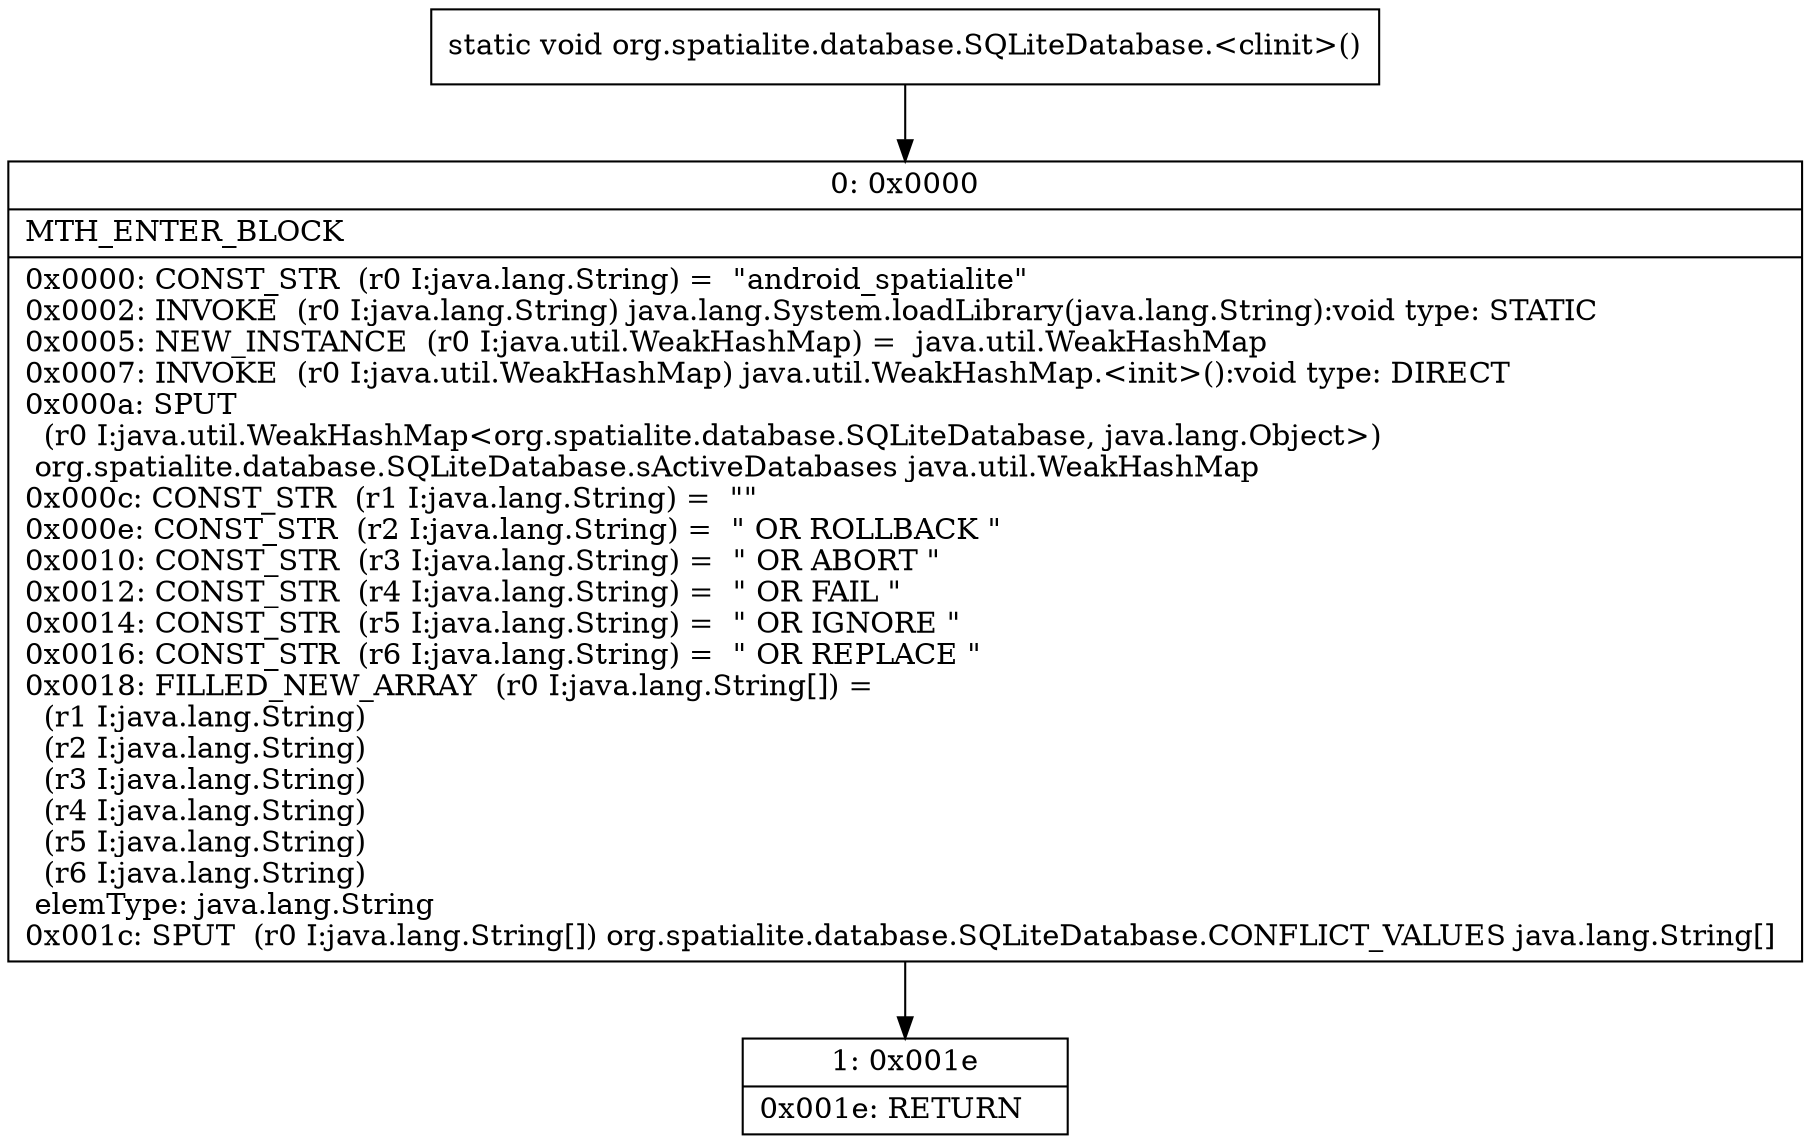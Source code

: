 digraph "CFG fororg.spatialite.database.SQLiteDatabase.\<clinit\>()V" {
Node_0 [shape=record,label="{0\:\ 0x0000|MTH_ENTER_BLOCK\l|0x0000: CONST_STR  (r0 I:java.lang.String) =  \"android_spatialite\" \l0x0002: INVOKE  (r0 I:java.lang.String) java.lang.System.loadLibrary(java.lang.String):void type: STATIC \l0x0005: NEW_INSTANCE  (r0 I:java.util.WeakHashMap) =  java.util.WeakHashMap \l0x0007: INVOKE  (r0 I:java.util.WeakHashMap) java.util.WeakHashMap.\<init\>():void type: DIRECT \l0x000a: SPUT  \l  (r0 I:java.util.WeakHashMap\<org.spatialite.database.SQLiteDatabase, java.lang.Object\>)\l org.spatialite.database.SQLiteDatabase.sActiveDatabases java.util.WeakHashMap \l0x000c: CONST_STR  (r1 I:java.lang.String) =  \"\" \l0x000e: CONST_STR  (r2 I:java.lang.String) =  \" OR ROLLBACK \" \l0x0010: CONST_STR  (r3 I:java.lang.String) =  \" OR ABORT \" \l0x0012: CONST_STR  (r4 I:java.lang.String) =  \" OR FAIL \" \l0x0014: CONST_STR  (r5 I:java.lang.String) =  \" OR IGNORE \" \l0x0016: CONST_STR  (r6 I:java.lang.String) =  \" OR REPLACE \" \l0x0018: FILLED_NEW_ARRAY  (r0 I:java.lang.String[]) = \l  (r1 I:java.lang.String)\l  (r2 I:java.lang.String)\l  (r3 I:java.lang.String)\l  (r4 I:java.lang.String)\l  (r5 I:java.lang.String)\l  (r6 I:java.lang.String)\l elemType: java.lang.String \l0x001c: SPUT  (r0 I:java.lang.String[]) org.spatialite.database.SQLiteDatabase.CONFLICT_VALUES java.lang.String[] \l}"];
Node_1 [shape=record,label="{1\:\ 0x001e|0x001e: RETURN   \l}"];
MethodNode[shape=record,label="{static void org.spatialite.database.SQLiteDatabase.\<clinit\>() }"];
MethodNode -> Node_0;
Node_0 -> Node_1;
}

